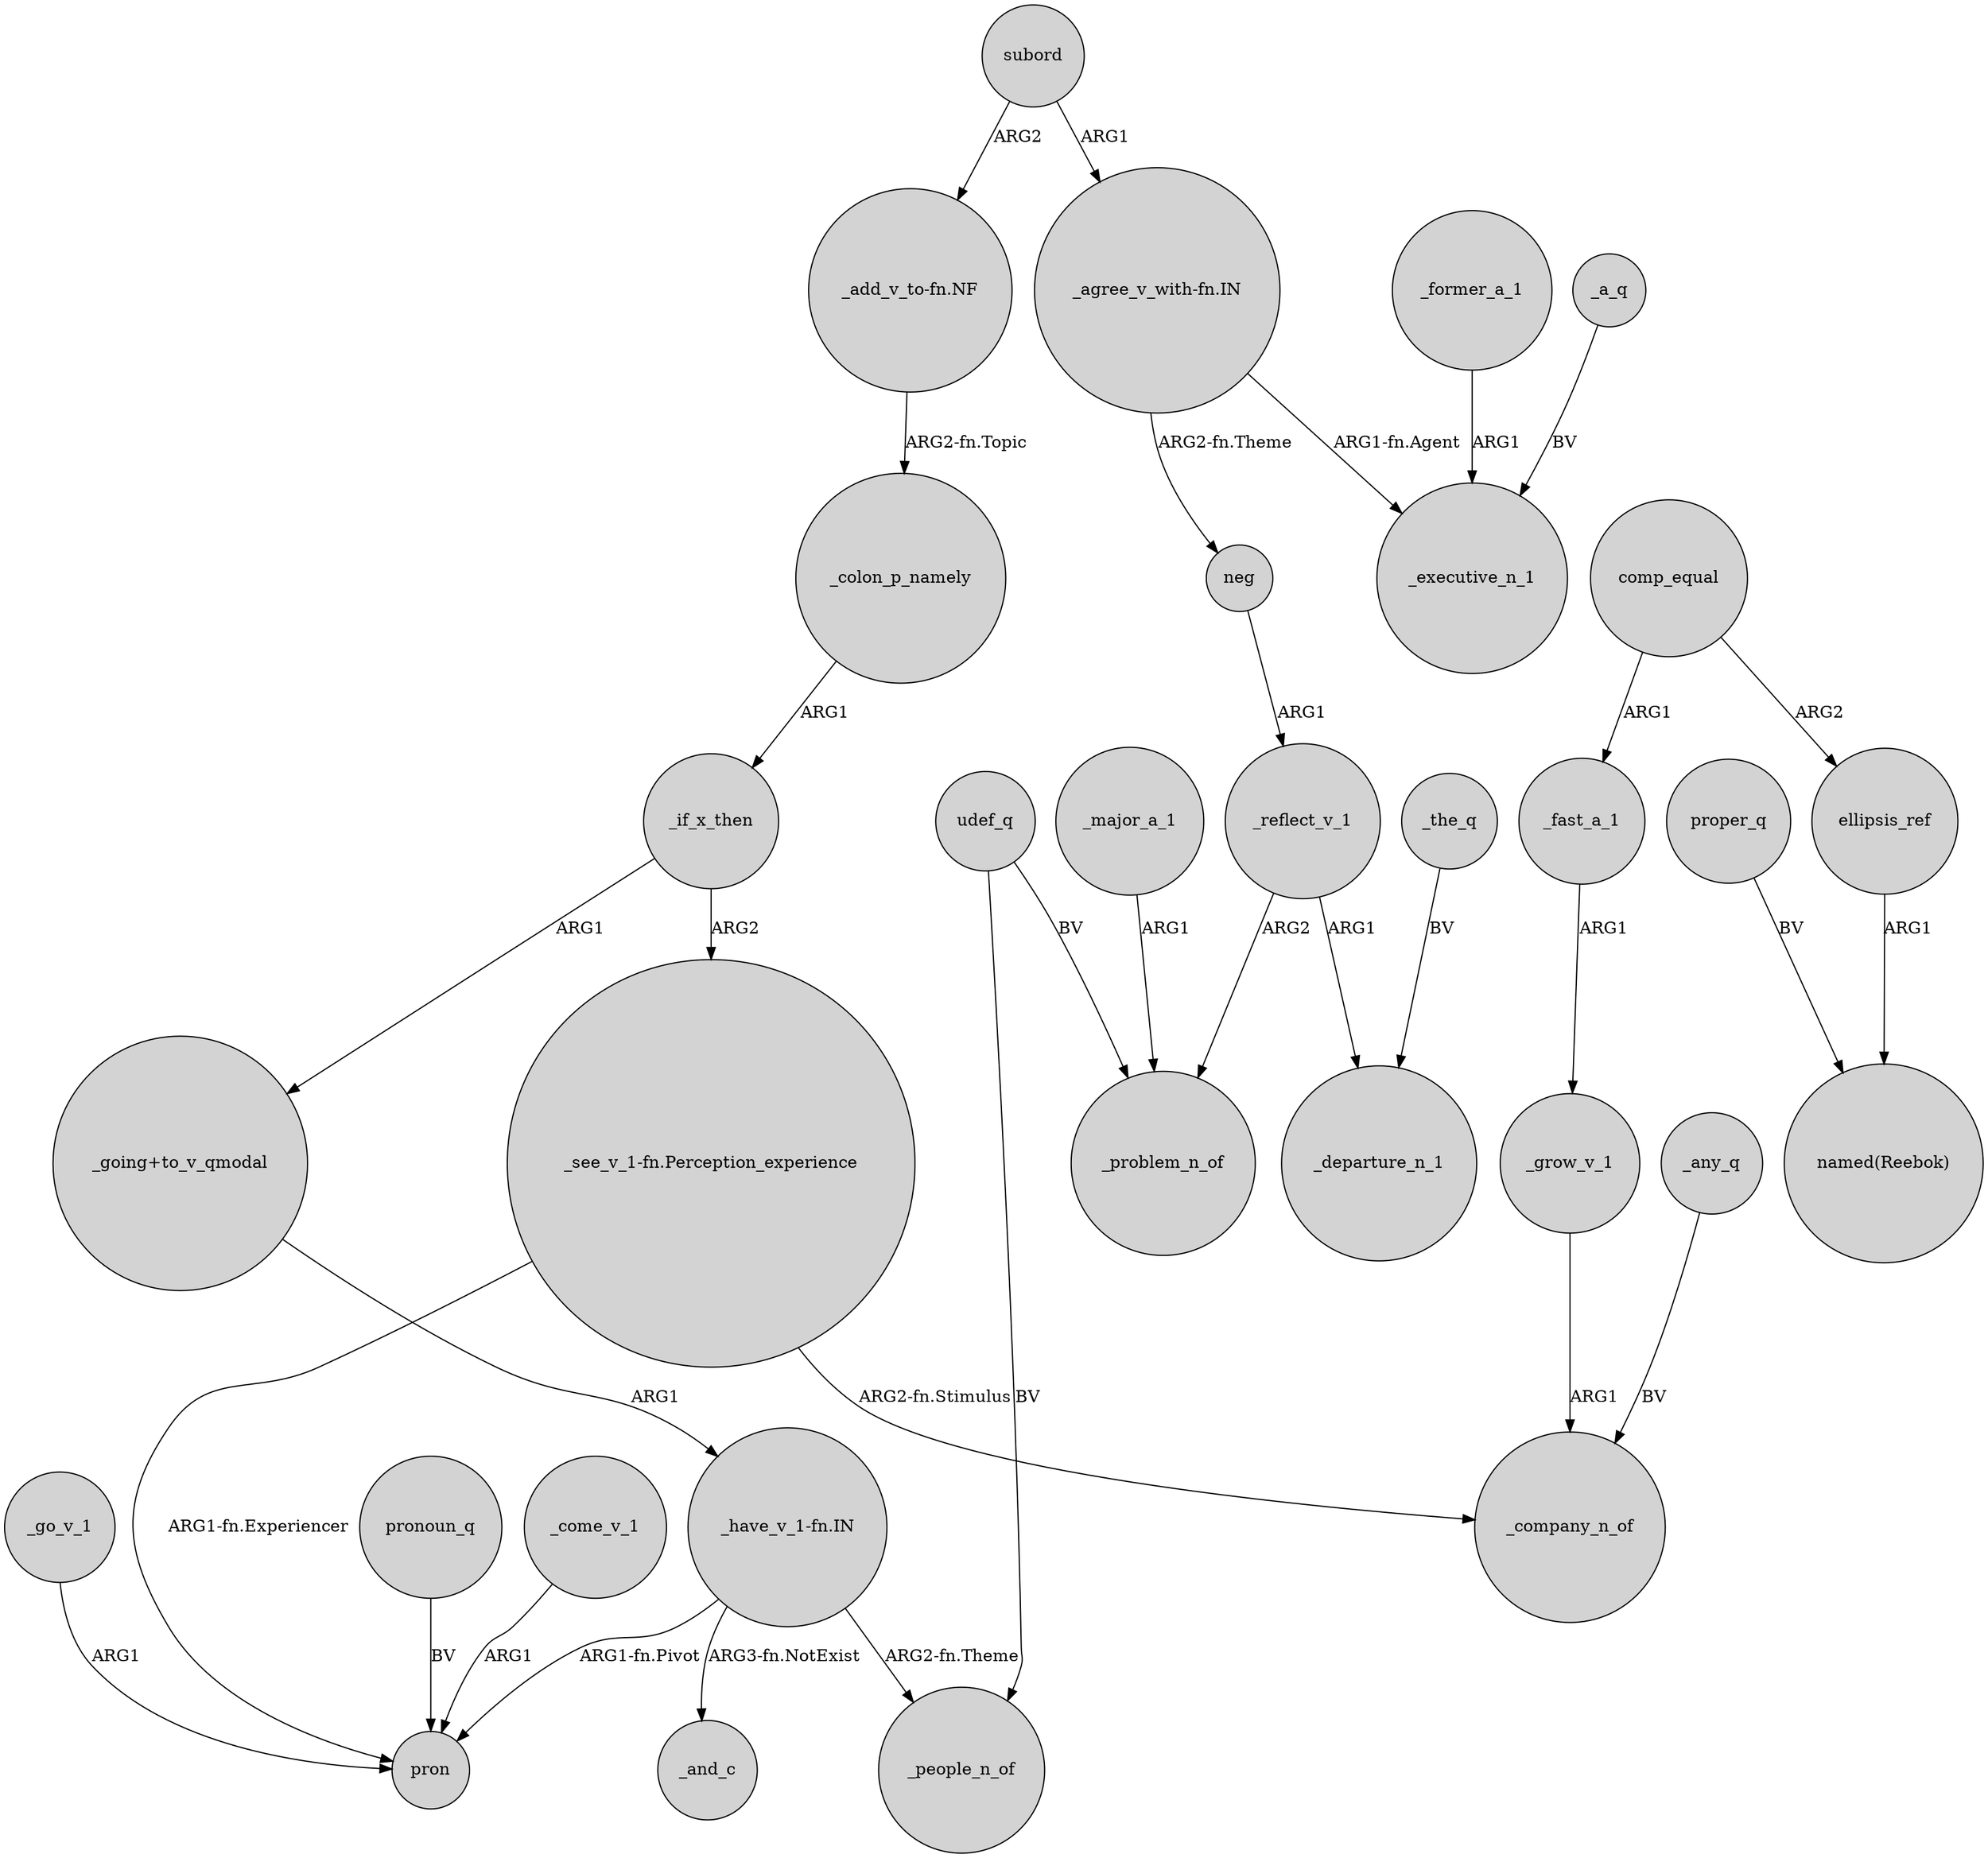 digraph {
	node [shape=circle style=filled]
	subord -> "_add_v_to-fn.NF" [label=ARG2]
	"_have_v_1-fn.IN" -> _and_c [label="ARG3-fn.NotExist"]
	"_see_v_1-fn.Perception_experience" -> pron [label="ARG1-fn.Experiencer"]
	_if_x_then -> "_see_v_1-fn.Perception_experience" [label=ARG2]
	_major_a_1 -> _problem_n_of [label=ARG1]
	"_agree_v_with-fn.IN" -> neg [label="ARG2-fn.Theme"]
	_fast_a_1 -> _grow_v_1 [label=ARG1]
	"_going+to_v_qmodal" -> "_have_v_1-fn.IN" [label=ARG1]
	_reflect_v_1 -> _departure_n_1 [label=ARG1]
	comp_equal -> ellipsis_ref [label=ARG2]
	ellipsis_ref -> "named(Reebok)" [label=ARG1]
	_the_q -> _departure_n_1 [label=BV]
	udef_q -> _problem_n_of [label=BV]
	"_have_v_1-fn.IN" -> pron [label="ARG1-fn.Pivot"]
	_grow_v_1 -> _company_n_of [label=ARG1]
	pronoun_q -> pron [label=BV]
	"_add_v_to-fn.NF" -> _colon_p_namely [label="ARG2-fn.Topic"]
	udef_q -> _people_n_of [label=BV]
	comp_equal -> _fast_a_1 [label=ARG1]
	_come_v_1 -> pron [label=ARG1]
	"_have_v_1-fn.IN" -> _people_n_of [label="ARG2-fn.Theme"]
	"_agree_v_with-fn.IN" -> _executive_n_1 [label="ARG1-fn.Agent"]
	"_see_v_1-fn.Perception_experience" -> _company_n_of [label="ARG2-fn.Stimulus"]
	_reflect_v_1 -> _problem_n_of [label=ARG2]
	neg -> _reflect_v_1 [label=ARG1]
	subord -> "_agree_v_with-fn.IN" [label=ARG1]
	_if_x_then -> "_going+to_v_qmodal" [label=ARG1]
	_go_v_1 -> pron [label=ARG1]
	_a_q -> _executive_n_1 [label=BV]
	_any_q -> _company_n_of [label=BV]
	_former_a_1 -> _executive_n_1 [label=ARG1]
	_colon_p_namely -> _if_x_then [label=ARG1]
	proper_q -> "named(Reebok)" [label=BV]
}
